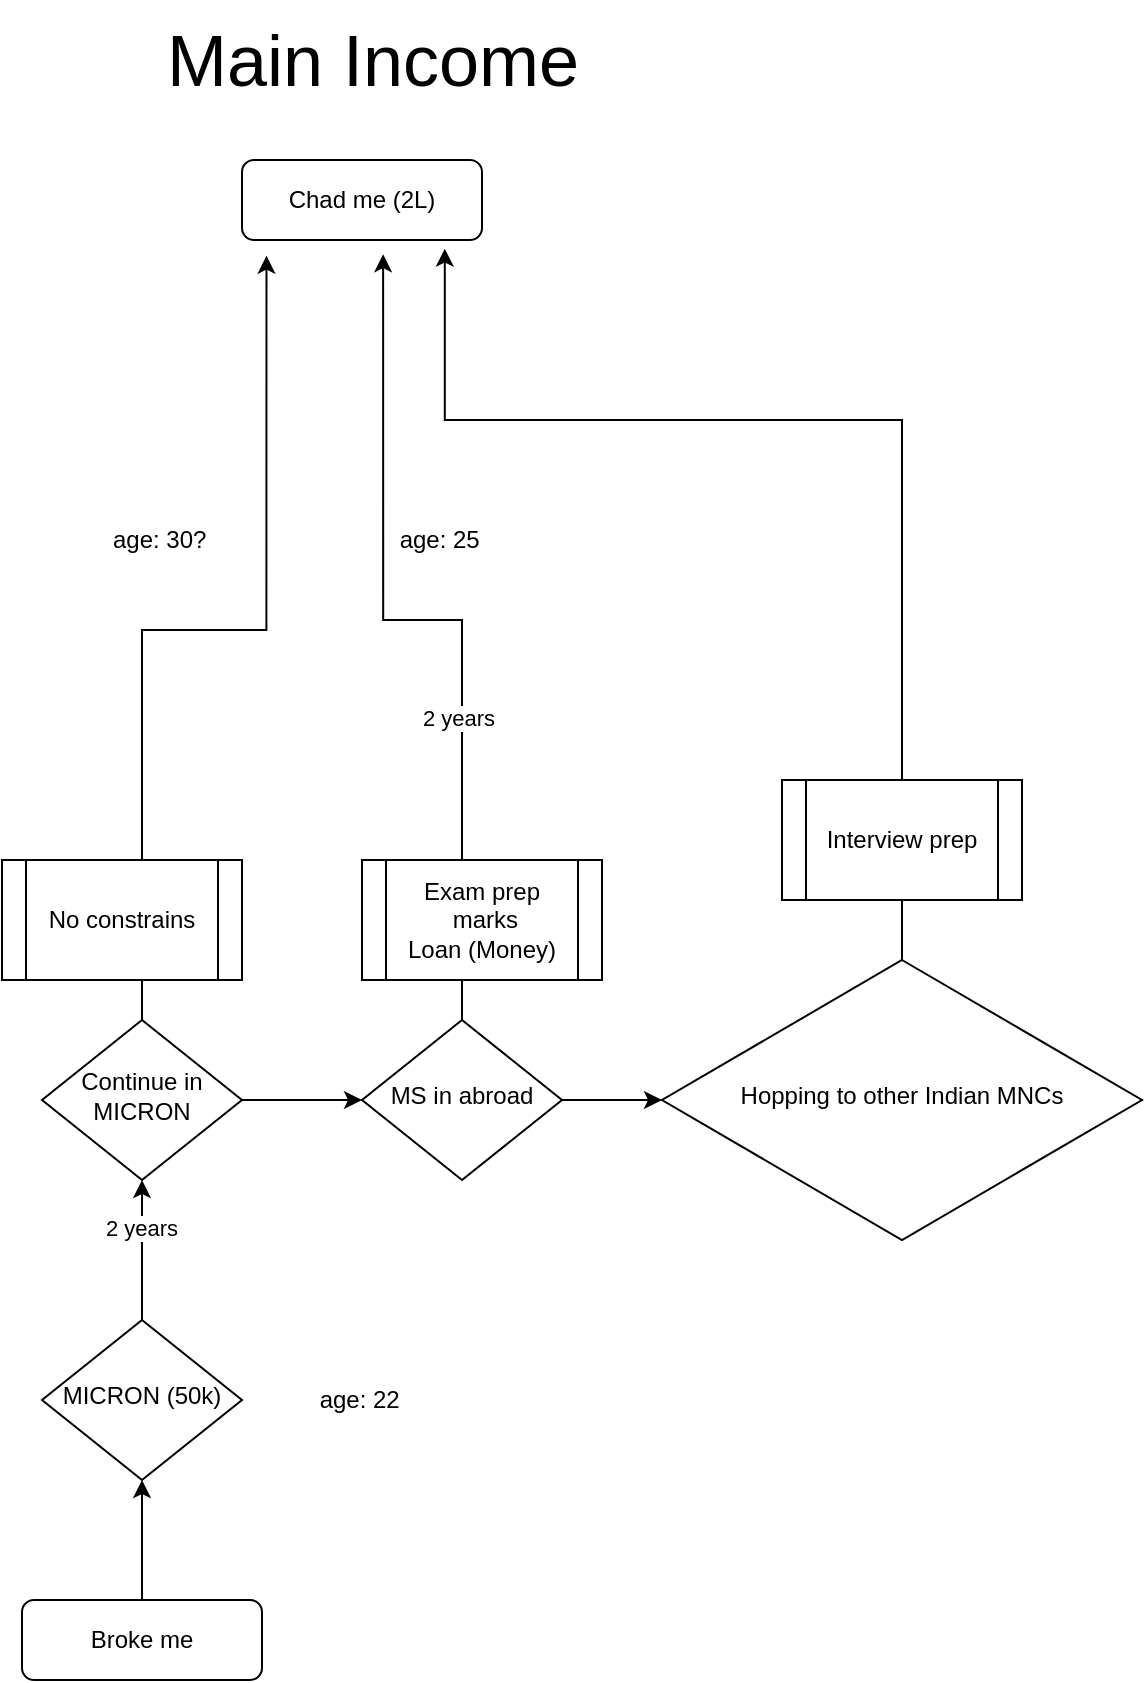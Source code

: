 <mxfile version="20.5.1" type="github">
  <diagram id="C5RBs43oDa-KdzZeNtuy" name="Page-1">
    <mxGraphModel dx="745" dy="1615" grid="1" gridSize="10" guides="1" tooltips="1" connect="1" arrows="1" fold="1" page="1" pageScale="1" pageWidth="827" pageHeight="1169" math="0" shadow="0">
      <root>
        <mxCell id="WIyWlLk6GJQsqaUBKTNV-0" />
        <mxCell id="WIyWlLk6GJQsqaUBKTNV-1" parent="WIyWlLk6GJQsqaUBKTNV-0" />
        <mxCell id="WIyWlLk6GJQsqaUBKTNV-3" value="Chad me (2L)" style="rounded=1;whiteSpace=wrap;html=1;fontSize=12;glass=0;strokeWidth=1;shadow=0;" parent="WIyWlLk6GJQsqaUBKTNV-1" vertex="1">
          <mxGeometry x="270" y="-290" width="120" height="40" as="geometry" />
        </mxCell>
        <mxCell id="a1IRn4NeAn26UEId_gsX-3" style="edgeStyle=orthogonalEdgeStyle;rounded=0;orthogonalLoop=1;jettySize=auto;html=1;" edge="1" parent="WIyWlLk6GJQsqaUBKTNV-1" source="WIyWlLk6GJQsqaUBKTNV-10" target="a1IRn4NeAn26UEId_gsX-2">
          <mxGeometry relative="1" as="geometry" />
        </mxCell>
        <mxCell id="a1IRn4NeAn26UEId_gsX-13" value="2 years&amp;nbsp;" style="edgeLabel;html=1;align=center;verticalAlign=middle;resizable=0;points=[];" vertex="1" connectable="0" parent="a1IRn4NeAn26UEId_gsX-3">
          <mxGeometry x="0.331" y="-1" relative="1" as="geometry">
            <mxPoint as="offset" />
          </mxGeometry>
        </mxCell>
        <mxCell id="WIyWlLk6GJQsqaUBKTNV-10" value="MICRON (50k)" style="rhombus;whiteSpace=wrap;html=1;shadow=0;fontFamily=Helvetica;fontSize=12;align=center;strokeWidth=1;spacing=6;spacingTop=-4;" parent="WIyWlLk6GJQsqaUBKTNV-1" vertex="1">
          <mxGeometry x="170" y="290" width="100" height="80" as="geometry" />
        </mxCell>
        <mxCell id="a1IRn4NeAn26UEId_gsX-1" style="edgeStyle=orthogonalEdgeStyle;rounded=0;orthogonalLoop=1;jettySize=auto;html=1;entryX=0.5;entryY=1;entryDx=0;entryDy=0;" edge="1" parent="WIyWlLk6GJQsqaUBKTNV-1" source="WIyWlLk6GJQsqaUBKTNV-11" target="WIyWlLk6GJQsqaUBKTNV-10">
          <mxGeometry relative="1" as="geometry" />
        </mxCell>
        <mxCell id="WIyWlLk6GJQsqaUBKTNV-11" value="Broke me" style="rounded=1;whiteSpace=wrap;html=1;fontSize=12;glass=0;strokeWidth=1;shadow=0;" parent="WIyWlLk6GJQsqaUBKTNV-1" vertex="1">
          <mxGeometry x="160" y="430" width="120" height="40" as="geometry" />
        </mxCell>
        <mxCell id="a1IRn4NeAn26UEId_gsX-8" style="edgeStyle=orthogonalEdgeStyle;rounded=0;orthogonalLoop=1;jettySize=auto;html=1;entryX=0.102;entryY=1.196;entryDx=0;entryDy=0;entryPerimeter=0;" edge="1" parent="WIyWlLk6GJQsqaUBKTNV-1" source="a1IRn4NeAn26UEId_gsX-2" target="WIyWlLk6GJQsqaUBKTNV-3">
          <mxGeometry relative="1" as="geometry" />
        </mxCell>
        <mxCell id="a1IRn4NeAn26UEId_gsX-10" style="edgeStyle=orthogonalEdgeStyle;rounded=0;orthogonalLoop=1;jettySize=auto;html=1;" edge="1" parent="WIyWlLk6GJQsqaUBKTNV-1" source="a1IRn4NeAn26UEId_gsX-2" target="a1IRn4NeAn26UEId_gsX-9">
          <mxGeometry relative="1" as="geometry" />
        </mxCell>
        <mxCell id="a1IRn4NeAn26UEId_gsX-2" value="Continue in MICRON" style="rhombus;whiteSpace=wrap;html=1;shadow=0;fontFamily=Helvetica;fontSize=12;align=center;strokeWidth=1;spacing=6;spacingTop=-4;" vertex="1" parent="WIyWlLk6GJQsqaUBKTNV-1">
          <mxGeometry x="170" y="140" width="100" height="80" as="geometry" />
        </mxCell>
        <mxCell id="a1IRn4NeAn26UEId_gsX-14" style="edgeStyle=orthogonalEdgeStyle;rounded=0;orthogonalLoop=1;jettySize=auto;html=1;entryX=0.588;entryY=1.178;entryDx=0;entryDy=0;entryPerimeter=0;" edge="1" parent="WIyWlLk6GJQsqaUBKTNV-1" source="a1IRn4NeAn26UEId_gsX-9" target="WIyWlLk6GJQsqaUBKTNV-3">
          <mxGeometry relative="1" as="geometry">
            <Array as="points">
              <mxPoint x="380" y="-60" />
              <mxPoint x="341" y="-60" />
            </Array>
          </mxGeometry>
        </mxCell>
        <mxCell id="a1IRn4NeAn26UEId_gsX-15" value="&amp;nbsp;2 years&amp;nbsp;" style="edgeLabel;html=1;align=center;verticalAlign=middle;resizable=0;points=[];" vertex="1" connectable="0" parent="a1IRn4NeAn26UEId_gsX-14">
          <mxGeometry x="-0.283" y="2" relative="1" as="geometry">
            <mxPoint as="offset" />
          </mxGeometry>
        </mxCell>
        <mxCell id="a1IRn4NeAn26UEId_gsX-17" style="edgeStyle=orthogonalEdgeStyle;rounded=0;orthogonalLoop=1;jettySize=auto;html=1;" edge="1" parent="WIyWlLk6GJQsqaUBKTNV-1" source="a1IRn4NeAn26UEId_gsX-9" target="a1IRn4NeAn26UEId_gsX-16">
          <mxGeometry relative="1" as="geometry" />
        </mxCell>
        <mxCell id="a1IRn4NeAn26UEId_gsX-9" value="MS in abroad" style="rhombus;whiteSpace=wrap;html=1;shadow=0;fontFamily=Helvetica;fontSize=12;align=center;strokeWidth=1;spacing=6;spacingTop=-4;" vertex="1" parent="WIyWlLk6GJQsqaUBKTNV-1">
          <mxGeometry x="330" y="140" width="100" height="80" as="geometry" />
        </mxCell>
        <mxCell id="a1IRn4NeAn26UEId_gsX-18" style="edgeStyle=orthogonalEdgeStyle;rounded=0;orthogonalLoop=1;jettySize=auto;html=1;entryX=0.845;entryY=1.108;entryDx=0;entryDy=0;entryPerimeter=0;" edge="1" parent="WIyWlLk6GJQsqaUBKTNV-1" source="a1IRn4NeAn26UEId_gsX-16" target="WIyWlLk6GJQsqaUBKTNV-3">
          <mxGeometry relative="1" as="geometry">
            <Array as="points">
              <mxPoint x="600" y="-160" />
              <mxPoint x="371" y="-160" />
            </Array>
          </mxGeometry>
        </mxCell>
        <mxCell id="a1IRn4NeAn26UEId_gsX-16" value="Hopping to other Indian MNCs" style="rhombus;whiteSpace=wrap;html=1;shadow=0;fontFamily=Helvetica;fontSize=12;align=center;strokeWidth=1;spacing=6;spacingTop=-4;" vertex="1" parent="WIyWlLk6GJQsqaUBKTNV-1">
          <mxGeometry x="480" y="110" width="240" height="140" as="geometry" />
        </mxCell>
        <mxCell id="a1IRn4NeAn26UEId_gsX-21" value="age: 22&amp;nbsp;" style="text;html=1;align=center;verticalAlign=middle;resizable=0;points=[];autosize=1;strokeColor=none;fillColor=none;" vertex="1" parent="WIyWlLk6GJQsqaUBKTNV-1">
          <mxGeometry x="295" y="315" width="70" height="30" as="geometry" />
        </mxCell>
        <mxCell id="a1IRn4NeAn26UEId_gsX-22" value="age: 25&amp;nbsp;" style="text;html=1;align=center;verticalAlign=middle;resizable=0;points=[];autosize=1;strokeColor=none;fillColor=none;" vertex="1" parent="WIyWlLk6GJQsqaUBKTNV-1">
          <mxGeometry x="335" y="-115" width="70" height="30" as="geometry" />
        </mxCell>
        <mxCell id="a1IRn4NeAn26UEId_gsX-23" value="age: 30?&amp;nbsp;" style="text;html=1;align=center;verticalAlign=middle;resizable=0;points=[];autosize=1;strokeColor=none;fillColor=none;" vertex="1" parent="WIyWlLk6GJQsqaUBKTNV-1">
          <mxGeometry x="195" y="-115" width="70" height="30" as="geometry" />
        </mxCell>
        <mxCell id="a1IRn4NeAn26UEId_gsX-24" value="Exam prep&lt;br&gt;&amp;nbsp;marks&lt;br&gt;Loan (Money)" style="shape=process;whiteSpace=wrap;html=1;backgroundOutline=1;" vertex="1" parent="WIyWlLk6GJQsqaUBKTNV-1">
          <mxGeometry x="330" y="60" width="120" height="60" as="geometry" />
        </mxCell>
        <mxCell id="a1IRn4NeAn26UEId_gsX-25" value="No constrains" style="shape=process;whiteSpace=wrap;html=1;backgroundOutline=1;" vertex="1" parent="WIyWlLk6GJQsqaUBKTNV-1">
          <mxGeometry x="150" y="60" width="120" height="60" as="geometry" />
        </mxCell>
        <mxCell id="a1IRn4NeAn26UEId_gsX-26" value="Interview prep" style="shape=process;whiteSpace=wrap;html=1;backgroundOutline=1;" vertex="1" parent="WIyWlLk6GJQsqaUBKTNV-1">
          <mxGeometry x="540" y="20" width="120" height="60" as="geometry" />
        </mxCell>
        <mxCell id="a1IRn4NeAn26UEId_gsX-27" value="&lt;font style=&quot;font-size: 36px;&quot;&gt;Main Income&lt;/font&gt;" style="text;html=1;align=center;verticalAlign=middle;resizable=0;points=[];autosize=1;strokeColor=none;fillColor=none;" vertex="1" parent="WIyWlLk6GJQsqaUBKTNV-1">
          <mxGeometry x="220" y="-370" width="230" height="60" as="geometry" />
        </mxCell>
      </root>
    </mxGraphModel>
  </diagram>
</mxfile>

